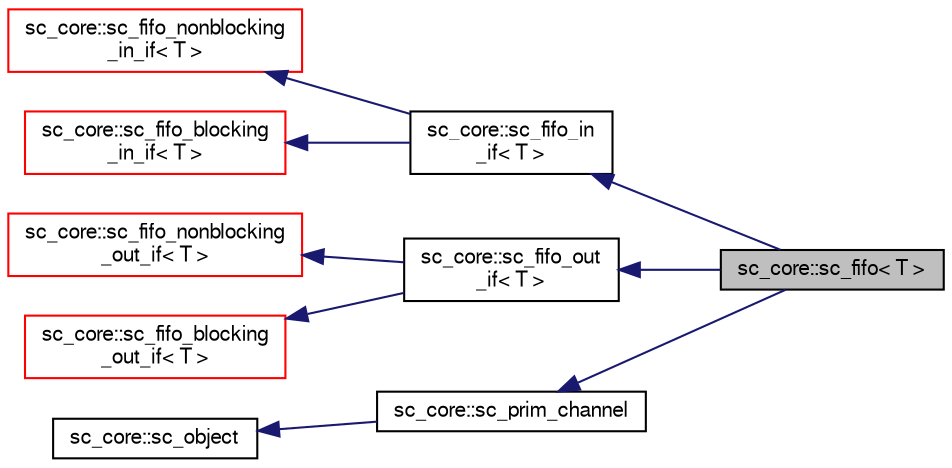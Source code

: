 digraph "sc_core::sc_fifo&lt; T &gt;"
{
  edge [fontname="FreeSans",fontsize="10",labelfontname="FreeSans",labelfontsize="10"];
  node [fontname="FreeSans",fontsize="10",shape=record];
  rankdir="LR";
  Node0 [label="sc_core::sc_fifo\< T \>",height=0.2,width=0.4,color="black", fillcolor="grey75", style="filled", fontcolor="black"];
  Node1 -> Node0 [dir="back",color="midnightblue",fontsize="10",style="solid",fontname="FreeSans"];
  Node1 [label="sc_core::sc_fifo_in\l_if\< T \>",height=0.2,width=0.4,color="black", fillcolor="white", style="filled",URL="$a01164.html"];
  Node2 -> Node1 [dir="back",color="midnightblue",fontsize="10",style="solid",fontname="FreeSans"];
  Node2 [label="sc_core::sc_fifo_nonblocking\l_in_if\< T \>",height=0.2,width=0.4,color="red", fillcolor="white", style="filled",URL="$a01156.html"];
  Node4 -> Node1 [dir="back",color="midnightblue",fontsize="10",style="solid",fontname="FreeSans"];
  Node4 [label="sc_core::sc_fifo_blocking\l_in_if\< T \>",height=0.2,width=0.4,color="red", fillcolor="white", style="filled",URL="$a01160.html"];
  Node5 -> Node0 [dir="back",color="midnightblue",fontsize="10",style="solid",fontname="FreeSans"];
  Node5 [label="sc_core::sc_fifo_out\l_if\< T \>",height=0.2,width=0.4,color="black", fillcolor="white", style="filled",URL="$a01176.html"];
  Node6 -> Node5 [dir="back",color="midnightblue",fontsize="10",style="solid",fontname="FreeSans"];
  Node6 [label="sc_core::sc_fifo_nonblocking\l_out_if\< T \>",height=0.2,width=0.4,color="red", fillcolor="white", style="filled",URL="$a01168.html"];
  Node7 -> Node5 [dir="back",color="midnightblue",fontsize="10",style="solid",fontname="FreeSans"];
  Node7 [label="sc_core::sc_fifo_blocking\l_out_if\< T \>",height=0.2,width=0.4,color="red", fillcolor="white", style="filled",URL="$a01172.html"];
  Node8 -> Node0 [dir="back",color="midnightblue",fontsize="10",style="solid",fontname="FreeSans"];
  Node8 [label="sc_core::sc_prim_channel",height=0.2,width=0.4,color="black", fillcolor="white", style="filled",URL="$a01228.html"];
  Node9 -> Node8 [dir="back",color="midnightblue",fontsize="10",style="solid",fontname="FreeSans"];
  Node9 [label="sc_core::sc_object",height=0.2,width=0.4,color="black", fillcolor="white", style="filled",URL="$a01884.html"];
}
